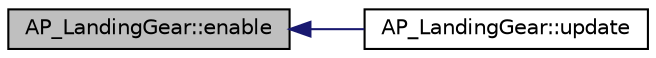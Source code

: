 digraph "AP_LandingGear::enable"
{
 // INTERACTIVE_SVG=YES
  edge [fontname="Helvetica",fontsize="10",labelfontname="Helvetica",labelfontsize="10"];
  node [fontname="Helvetica",fontsize="10",shape=record];
  rankdir="LR";
  Node1 [label="AP_LandingGear::enable",height=0.2,width=0.4,color="black", fillcolor="grey75", style="filled", fontcolor="black"];
  Node1 -> Node2 [dir="back",color="midnightblue",fontsize="10",style="solid",fontname="Helvetica"];
  Node2 [label="AP_LandingGear::update",height=0.2,width=0.4,color="black", fillcolor="white", style="filled",URL="$classAP__LandingGear.html#a15bb52d03b5bf8208eeedfc0c4d99d4b",tooltip="update - should be called at 10hz "];
}
